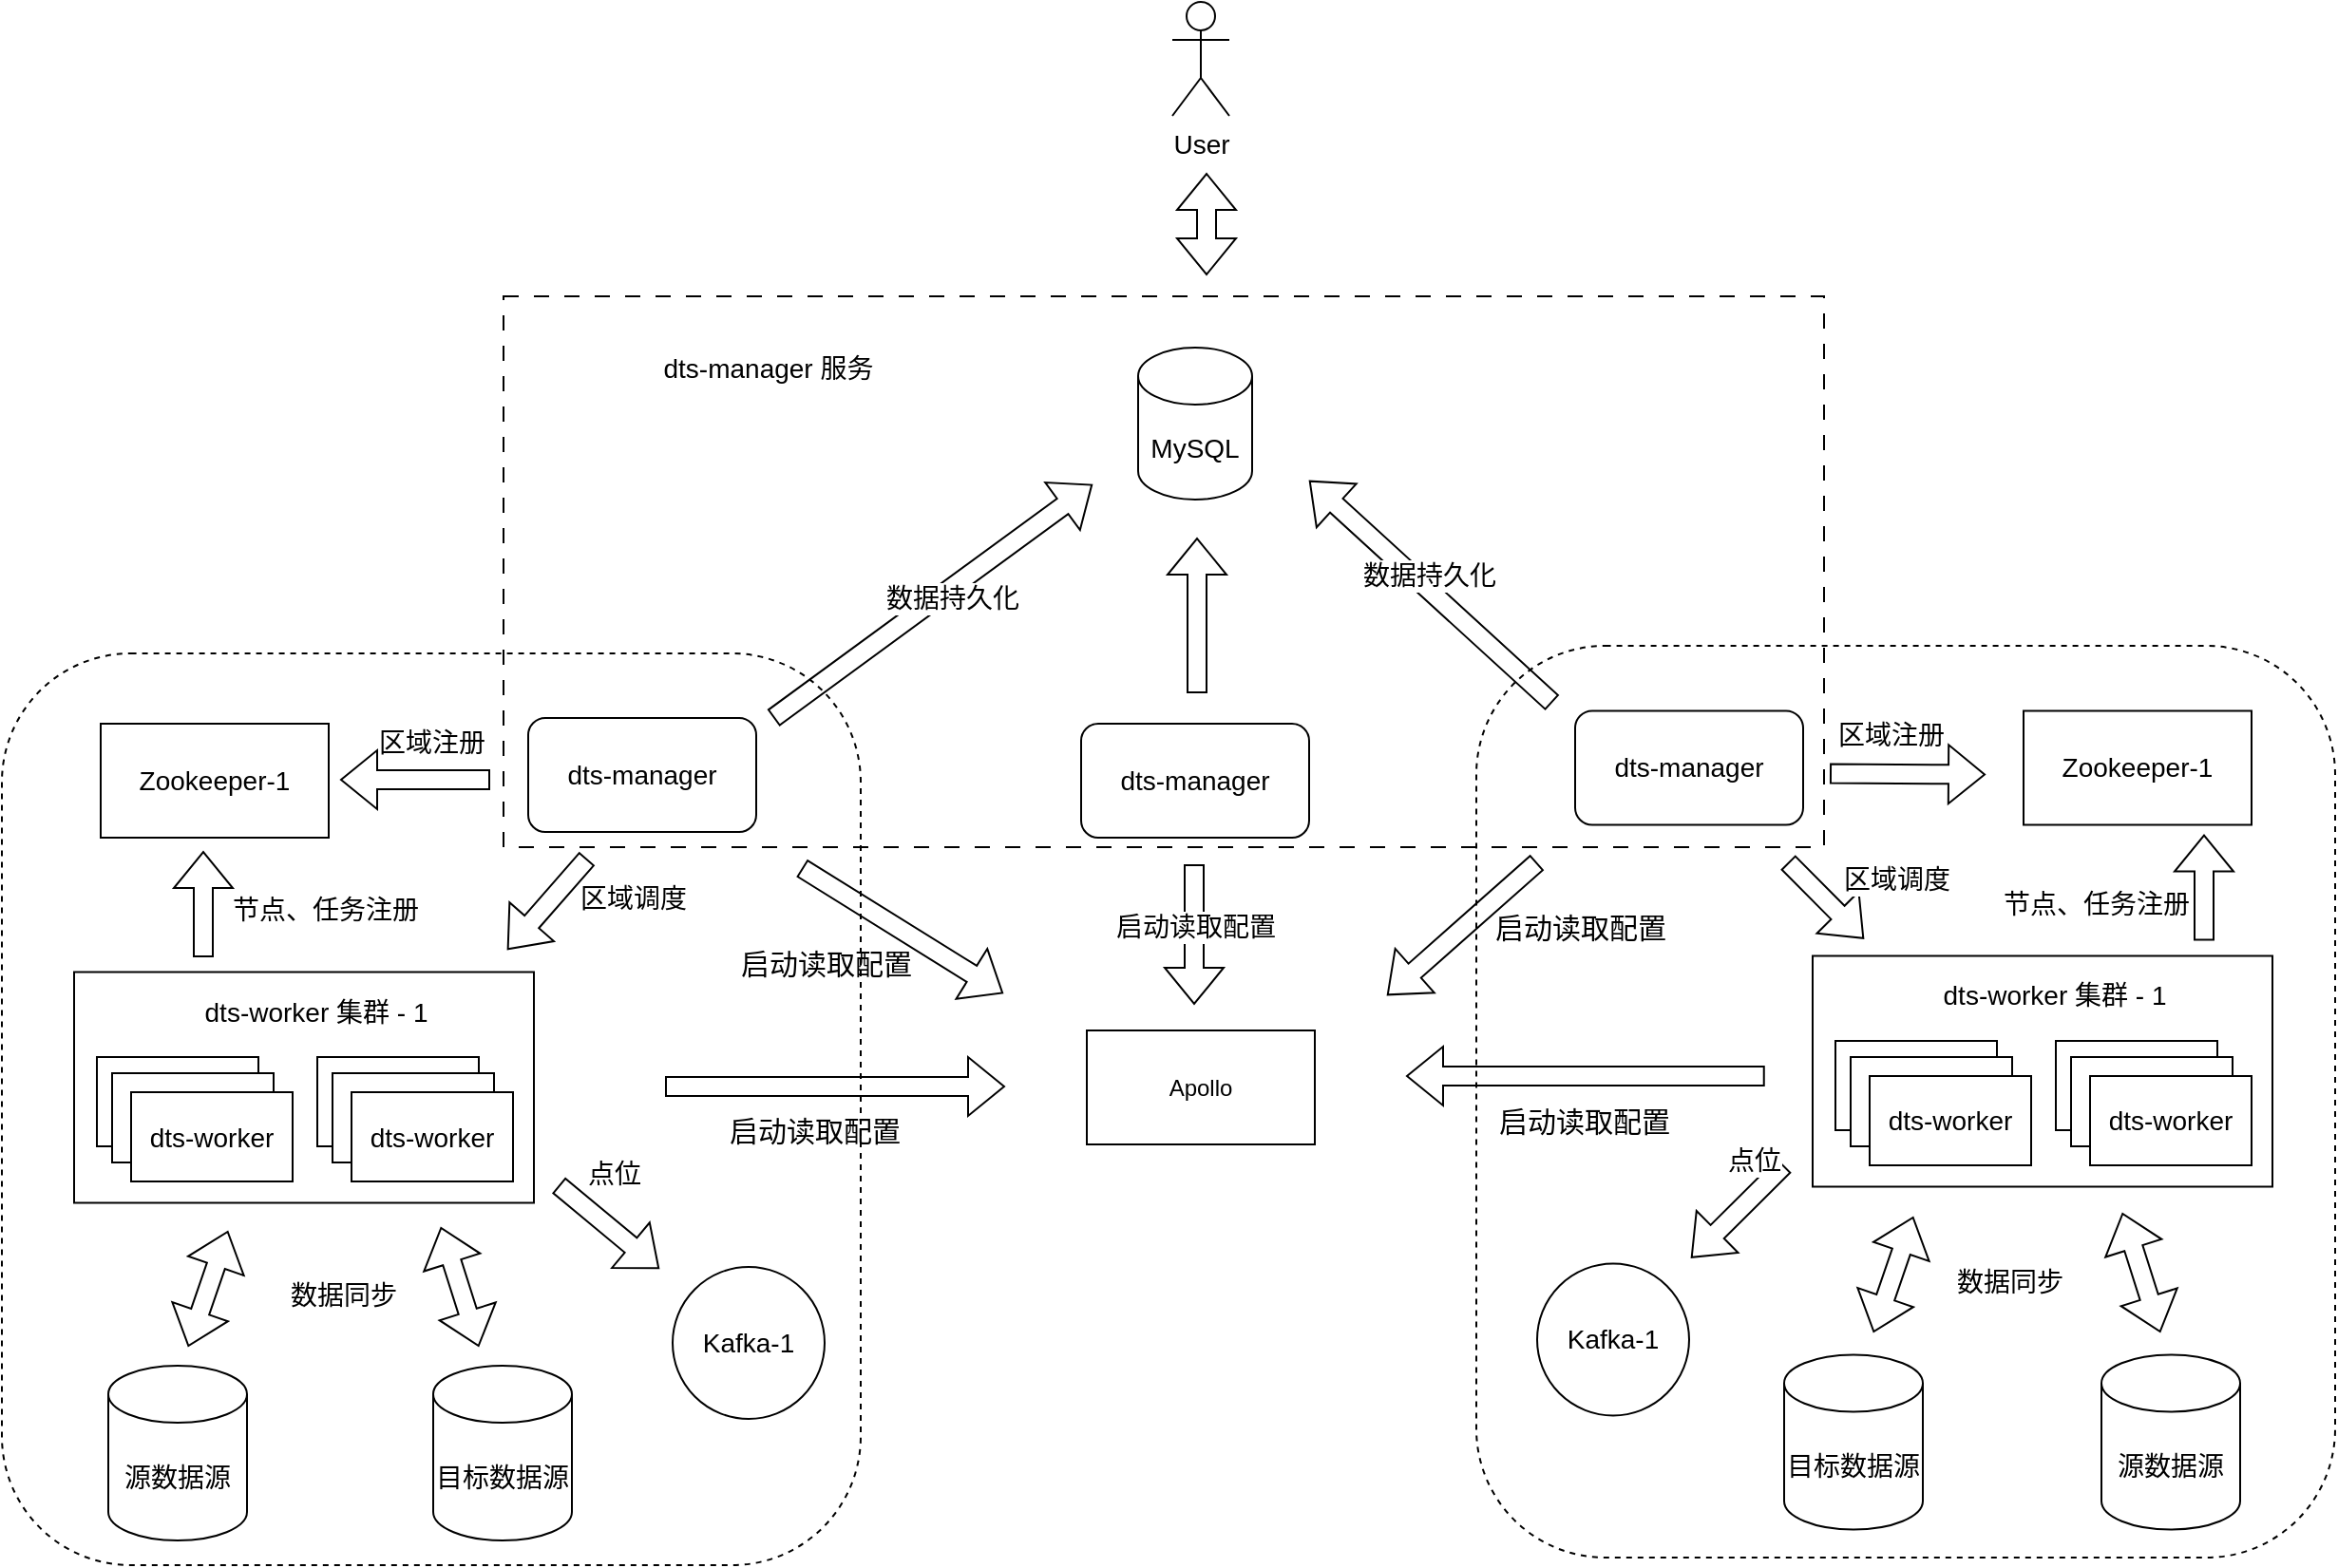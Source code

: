 <mxfile version="24.3.1" type="github">
  <diagram name="第 1 页" id="l_sa22qsGaxzCNPG77M2">
    <mxGraphModel dx="2474" dy="1521" grid="0" gridSize="10" guides="1" tooltips="1" connect="1" arrows="1" fold="1" page="0" pageScale="1" pageWidth="827" pageHeight="1169" math="0" shadow="0">
      <root>
        <mxCell id="0" />
        <mxCell id="1" parent="0" />
        <mxCell id="r4WHfZsrnxStwqEzmnqj-3" value="" style="rounded=1;whiteSpace=wrap;html=1;dashed=1;" vertex="1" parent="1">
          <mxGeometry x="-191" y="226" width="452" height="480" as="geometry" />
        </mxCell>
        <mxCell id="r4WHfZsrnxStwqEzmnqj-66" value="" style="rounded=1;whiteSpace=wrap;html=1;dashed=1;" vertex="1" parent="1">
          <mxGeometry x="585" y="222" width="452" height="480" as="geometry" />
        </mxCell>
        <mxCell id="r4WHfZsrnxStwqEzmnqj-1" value="&lt;font style=&quot;font-size: 14px;&quot;&gt;dts-manager&lt;/font&gt;" style="rounded=1;whiteSpace=wrap;html=1;" vertex="1" parent="1">
          <mxGeometry x="86" y="260" width="120" height="60" as="geometry" />
        </mxCell>
        <mxCell id="r4WHfZsrnxStwqEzmnqj-6" value="&lt;font style=&quot;font-size: 14px;&quot;&gt;dts-manager&lt;/font&gt;" style="rounded=1;whiteSpace=wrap;html=1;" vertex="1" parent="1">
          <mxGeometry x="377" y="263" width="120" height="60" as="geometry" />
        </mxCell>
        <mxCell id="r4WHfZsrnxStwqEzmnqj-7" value="Apollo" style="rounded=0;whiteSpace=wrap;html=1;" vertex="1" parent="1">
          <mxGeometry x="380" y="424.5" width="120" height="60" as="geometry" />
        </mxCell>
        <mxCell id="r4WHfZsrnxStwqEzmnqj-8" value="&lt;font style=&quot;font-size: 14px;&quot;&gt;MySQL&lt;/font&gt;" style="shape=cylinder3;whiteSpace=wrap;html=1;boundedLbl=1;backgroundOutline=1;size=15;" vertex="1" parent="1">
          <mxGeometry x="407" y="65" width="60" height="80" as="geometry" />
        </mxCell>
        <mxCell id="r4WHfZsrnxStwqEzmnqj-17" value="&lt;font style=&quot;font-size: 14px;&quot;&gt;Zookeeper-1&lt;/font&gt;" style="rounded=0;whiteSpace=wrap;html=1;" vertex="1" parent="1">
          <mxGeometry x="-139" y="263" width="120" height="60" as="geometry" />
        </mxCell>
        <mxCell id="r4WHfZsrnxStwqEzmnqj-22" value="" style="shape=flexArrow;endArrow=classic;html=1;rounded=0;" edge="1" parent="1">
          <mxGeometry width="50" height="50" relative="1" as="geometry">
            <mxPoint x="438" y="247" as="sourcePoint" />
            <mxPoint x="438" y="165" as="targetPoint" />
          </mxGeometry>
        </mxCell>
        <mxCell id="r4WHfZsrnxStwqEzmnqj-23" value="" style="shape=flexArrow;endArrow=classic;html=1;rounded=0;" edge="1" parent="1">
          <mxGeometry width="50" height="50" relative="1" as="geometry">
            <mxPoint x="215" y="260" as="sourcePoint" />
            <mxPoint x="383" y="137" as="targetPoint" />
          </mxGeometry>
        </mxCell>
        <mxCell id="r4WHfZsrnxStwqEzmnqj-24" value="&lt;font style=&quot;font-size: 14px;&quot;&gt;数据持久化&lt;/font&gt;" style="edgeLabel;html=1;align=center;verticalAlign=middle;resizable=0;points=[];" vertex="1" connectable="0" parent="r4WHfZsrnxStwqEzmnqj-23">
          <mxGeometry x="0.075" y="-5" relative="1" as="geometry">
            <mxPoint y="-1" as="offset" />
          </mxGeometry>
        </mxCell>
        <mxCell id="r4WHfZsrnxStwqEzmnqj-25" value="" style="shape=flexArrow;endArrow=classic;html=1;rounded=0;" edge="1" parent="1">
          <mxGeometry width="50" height="50" relative="1" as="geometry">
            <mxPoint x="66" y="292.5" as="sourcePoint" />
            <mxPoint x="-13" y="292.5" as="targetPoint" />
          </mxGeometry>
        </mxCell>
        <mxCell id="r4WHfZsrnxStwqEzmnqj-26" value="&lt;span style=&quot;font-size: 14px;&quot;&gt;区域注册&lt;/span&gt;" style="edgeLabel;html=1;align=center;verticalAlign=middle;resizable=0;points=[];" vertex="1" connectable="0" parent="r4WHfZsrnxStwqEzmnqj-25">
          <mxGeometry x="-0.418" relative="1" as="geometry">
            <mxPoint x="-8" y="-20" as="offset" />
          </mxGeometry>
        </mxCell>
        <mxCell id="r4WHfZsrnxStwqEzmnqj-28" value="&lt;font style=&quot;font-size: 14px;&quot;&gt;Kafka-1&lt;/font&gt;" style="ellipse;whiteSpace=wrap;html=1;aspect=fixed;" vertex="1" parent="1">
          <mxGeometry x="162" y="549" width="80" height="80" as="geometry" />
        </mxCell>
        <mxCell id="r4WHfZsrnxStwqEzmnqj-32" value="&lt;font style=&quot;font-size: 14px;&quot;&gt;源数据源&lt;/font&gt;" style="shape=cylinder3;whiteSpace=wrap;html=1;boundedLbl=1;backgroundOutline=1;size=15;" vertex="1" parent="1">
          <mxGeometry x="-135" y="601" width="73" height="92" as="geometry" />
        </mxCell>
        <mxCell id="r4WHfZsrnxStwqEzmnqj-35" value="&lt;font style=&quot;font-size: 14px;&quot;&gt;目标数据源&lt;/font&gt;" style="shape=cylinder3;whiteSpace=wrap;html=1;boundedLbl=1;backgroundOutline=1;size=15;" vertex="1" parent="1">
          <mxGeometry x="36" y="601" width="73" height="92" as="geometry" />
        </mxCell>
        <mxCell id="r4WHfZsrnxStwqEzmnqj-36" value="" style="rounded=0;whiteSpace=wrap;html=1;" vertex="1" parent="1">
          <mxGeometry x="-153" y="393.75" width="242" height="121.5" as="geometry" />
        </mxCell>
        <mxCell id="r4WHfZsrnxStwqEzmnqj-37" value="&lt;font style=&quot;font-size: 14px;&quot;&gt;dts-worker 集群 - 1&lt;/font&gt;" style="text;html=1;align=center;verticalAlign=middle;whiteSpace=wrap;rounded=0;" vertex="1" parent="1">
          <mxGeometry x="-93" y="399" width="135" height="31" as="geometry" />
        </mxCell>
        <mxCell id="r4WHfZsrnxStwqEzmnqj-39" value="&lt;font style=&quot;font-size: 14px;&quot;&gt;dts-worker&lt;/font&gt;" style="rounded=0;whiteSpace=wrap;html=1;" vertex="1" parent="1">
          <mxGeometry x="-25" y="438.5" width="85" height="47" as="geometry" />
        </mxCell>
        <mxCell id="r4WHfZsrnxStwqEzmnqj-44" value="" style="shape=flexArrow;endArrow=classic;html=1;rounded=0;" edge="1" parent="1">
          <mxGeometry width="50" height="50" relative="1" as="geometry">
            <mxPoint x="117" y="334" as="sourcePoint" />
            <mxPoint x="75" y="382" as="targetPoint" />
          </mxGeometry>
        </mxCell>
        <mxCell id="r4WHfZsrnxStwqEzmnqj-45" value="&lt;font style=&quot;font-size: 14px;&quot;&gt;区域调度&lt;/font&gt;" style="edgeLabel;html=1;align=center;verticalAlign=middle;resizable=0;points=[];" vertex="1" connectable="0" parent="r4WHfZsrnxStwqEzmnqj-44">
          <mxGeometry x="-0.021" y="1" relative="1" as="geometry">
            <mxPoint x="43" y="-3" as="offset" />
          </mxGeometry>
        </mxCell>
        <mxCell id="r4WHfZsrnxStwqEzmnqj-46" value="" style="shape=flexArrow;endArrow=classic;html=1;rounded=0;" edge="1" parent="1">
          <mxGeometry width="50" height="50" relative="1" as="geometry">
            <mxPoint x="-85" y="386" as="sourcePoint" />
            <mxPoint x="-85" y="330" as="targetPoint" />
          </mxGeometry>
        </mxCell>
        <mxCell id="r4WHfZsrnxStwqEzmnqj-47" value="&lt;font style=&quot;font-size: 14px;&quot;&gt;节点、任务注册&lt;/font&gt;" style="edgeLabel;html=1;align=center;verticalAlign=middle;resizable=0;points=[];" vertex="1" connectable="0" parent="r4WHfZsrnxStwqEzmnqj-46">
          <mxGeometry x="-0.286" y="-1" relative="1" as="geometry">
            <mxPoint x="63" y="-5" as="offset" />
          </mxGeometry>
        </mxCell>
        <mxCell id="r4WHfZsrnxStwqEzmnqj-48" value="&lt;font style=&quot;font-size: 14px;&quot;&gt;dts-worker&lt;/font&gt;" style="rounded=0;whiteSpace=wrap;html=1;" vertex="1" parent="1">
          <mxGeometry x="-17" y="447" width="85" height="47" as="geometry" />
        </mxCell>
        <mxCell id="r4WHfZsrnxStwqEzmnqj-49" value="&lt;font style=&quot;font-size: 14px;&quot;&gt;dts-worker&lt;/font&gt;" style="rounded=0;whiteSpace=wrap;html=1;" vertex="1" parent="1">
          <mxGeometry x="-7" y="457" width="85" height="47" as="geometry" />
        </mxCell>
        <mxCell id="r4WHfZsrnxStwqEzmnqj-50" value="&lt;font style=&quot;font-size: 14px;&quot;&gt;dts-worker&lt;/font&gt;" style="rounded=0;whiteSpace=wrap;html=1;" vertex="1" parent="1">
          <mxGeometry x="-141" y="438.5" width="85" height="47" as="geometry" />
        </mxCell>
        <mxCell id="r4WHfZsrnxStwqEzmnqj-51" value="&lt;font style=&quot;font-size: 14px;&quot;&gt;dts-worker&lt;/font&gt;" style="rounded=0;whiteSpace=wrap;html=1;" vertex="1" parent="1">
          <mxGeometry x="-133" y="447" width="85" height="47" as="geometry" />
        </mxCell>
        <mxCell id="r4WHfZsrnxStwqEzmnqj-52" value="&lt;font style=&quot;font-size: 14px;&quot;&gt;dts-worker&lt;/font&gt;" style="rounded=0;whiteSpace=wrap;html=1;" vertex="1" parent="1">
          <mxGeometry x="-123" y="457" width="85" height="47" as="geometry" />
        </mxCell>
        <mxCell id="r4WHfZsrnxStwqEzmnqj-53" value="" style="shape=flexArrow;endArrow=classic;html=1;rounded=0;" edge="1" parent="1">
          <mxGeometry width="50" height="50" relative="1" as="geometry">
            <mxPoint x="102" y="506" as="sourcePoint" />
            <mxPoint x="155" y="550" as="targetPoint" />
          </mxGeometry>
        </mxCell>
        <mxCell id="r4WHfZsrnxStwqEzmnqj-54" value="&lt;font style=&quot;font-size: 14px;&quot;&gt;点位&lt;/font&gt;" style="edgeLabel;html=1;align=center;verticalAlign=middle;resizable=0;points=[];" vertex="1" connectable="0" parent="r4WHfZsrnxStwqEzmnqj-53">
          <mxGeometry x="-0.123" y="1" relative="1" as="geometry">
            <mxPoint x="5" y="-25" as="offset" />
          </mxGeometry>
        </mxCell>
        <mxCell id="r4WHfZsrnxStwqEzmnqj-55" value="" style="shape=flexArrow;endArrow=classic;startArrow=classic;html=1;rounded=0;" edge="1" parent="1">
          <mxGeometry width="100" height="100" relative="1" as="geometry">
            <mxPoint x="-93" y="591" as="sourcePoint" />
            <mxPoint x="-72" y="530" as="targetPoint" />
          </mxGeometry>
        </mxCell>
        <mxCell id="r4WHfZsrnxStwqEzmnqj-57" value="&lt;font style=&quot;font-size: 14px;&quot;&gt;数据同步&lt;/font&gt;" style="text;html=1;align=center;verticalAlign=middle;whiteSpace=wrap;rounded=0;" vertex="1" parent="1">
          <mxGeometry x="-41" y="549" width="60" height="30" as="geometry" />
        </mxCell>
        <mxCell id="r4WHfZsrnxStwqEzmnqj-58" value="" style="shape=flexArrow;endArrow=classic;startArrow=classic;html=1;rounded=0;" edge="1" parent="1">
          <mxGeometry width="100" height="100" relative="1" as="geometry">
            <mxPoint x="40" y="528" as="sourcePoint" />
            <mxPoint x="60" y="591" as="targetPoint" />
          </mxGeometry>
        </mxCell>
        <mxCell id="r4WHfZsrnxStwqEzmnqj-59" value="" style="shape=flexArrow;endArrow=classic;html=1;rounded=0;" edge="1" parent="1">
          <mxGeometry width="50" height="50" relative="1" as="geometry">
            <mxPoint x="158" y="454" as="sourcePoint" />
            <mxPoint x="337" y="454" as="targetPoint" />
          </mxGeometry>
        </mxCell>
        <mxCell id="r4WHfZsrnxStwqEzmnqj-60" value="" style="shape=flexArrow;endArrow=classic;html=1;rounded=0;" edge="1" parent="1">
          <mxGeometry width="50" height="50" relative="1" as="geometry">
            <mxPoint x="230" y="339" as="sourcePoint" />
            <mxPoint x="336" y="405" as="targetPoint" />
          </mxGeometry>
        </mxCell>
        <mxCell id="r4WHfZsrnxStwqEzmnqj-61" value="&lt;font style=&quot;font-size: 15px;&quot;&gt;启动读取配置&lt;/font&gt;" style="text;html=1;align=center;verticalAlign=middle;whiteSpace=wrap;rounded=0;" vertex="1" parent="1">
          <mxGeometry x="188" y="374" width="110" height="30" as="geometry" />
        </mxCell>
        <mxCell id="r4WHfZsrnxStwqEzmnqj-62" value="&lt;font style=&quot;font-size: 15px;&quot;&gt;启动读取配置&lt;/font&gt;" style="text;html=1;align=center;verticalAlign=middle;whiteSpace=wrap;rounded=0;" vertex="1" parent="1">
          <mxGeometry x="182" y="462" width="110" height="30" as="geometry" />
        </mxCell>
        <mxCell id="r4WHfZsrnxStwqEzmnqj-64" value="" style="shape=flexArrow;endArrow=classic;html=1;rounded=0;" edge="1" parent="1">
          <mxGeometry width="50" height="50" relative="1" as="geometry">
            <mxPoint x="436.5" y="337" as="sourcePoint" />
            <mxPoint x="436.5" y="411" as="targetPoint" />
          </mxGeometry>
        </mxCell>
        <mxCell id="r4WHfZsrnxStwqEzmnqj-65" value="&lt;font style=&quot;font-size: 14px;&quot;&gt;启动读取配置&lt;/font&gt;" style="edgeLabel;html=1;align=center;verticalAlign=middle;resizable=0;points=[];" vertex="1" connectable="0" parent="r4WHfZsrnxStwqEzmnqj-64">
          <mxGeometry x="-0.108" relative="1" as="geometry">
            <mxPoint as="offset" />
          </mxGeometry>
        </mxCell>
        <mxCell id="r4WHfZsrnxStwqEzmnqj-67" value="&lt;font style=&quot;font-size: 14px;&quot;&gt;dts-manager&lt;/font&gt;" style="rounded=1;whiteSpace=wrap;html=1;" vertex="1" parent="1">
          <mxGeometry x="637" y="256.25" width="120" height="60" as="geometry" />
        </mxCell>
        <mxCell id="r4WHfZsrnxStwqEzmnqj-68" value="&lt;font style=&quot;font-size: 14px;&quot;&gt;Zookeeper-1&lt;/font&gt;" style="rounded=0;whiteSpace=wrap;html=1;" vertex="1" parent="1">
          <mxGeometry x="873" y="256.25" width="120" height="60" as="geometry" />
        </mxCell>
        <mxCell id="r4WHfZsrnxStwqEzmnqj-71" value="" style="shape=flexArrow;endArrow=classic;html=1;rounded=0;" edge="1" parent="1">
          <mxGeometry width="50" height="50" relative="1" as="geometry">
            <mxPoint x="771" y="289.25" as="sourcePoint" />
            <mxPoint x="853" y="289.75" as="targetPoint" />
          </mxGeometry>
        </mxCell>
        <mxCell id="r4WHfZsrnxStwqEzmnqj-72" value="&lt;span style=&quot;font-size: 14px;&quot;&gt;区域注册&lt;/span&gt;" style="edgeLabel;html=1;align=center;verticalAlign=middle;resizable=0;points=[];" vertex="1" connectable="0" parent="r4WHfZsrnxStwqEzmnqj-71">
          <mxGeometry x="-0.418" relative="1" as="geometry">
            <mxPoint x="8" y="-21" as="offset" />
          </mxGeometry>
        </mxCell>
        <mxCell id="r4WHfZsrnxStwqEzmnqj-73" value="&lt;font style=&quot;font-size: 14px;&quot;&gt;Kafka-1&lt;/font&gt;" style="ellipse;whiteSpace=wrap;html=1;aspect=fixed;" vertex="1" parent="1">
          <mxGeometry x="617" y="547.25" width="80" height="80" as="geometry" />
        </mxCell>
        <mxCell id="r4WHfZsrnxStwqEzmnqj-74" value="&lt;font style=&quot;font-size: 14px;&quot;&gt;源数据源&lt;/font&gt;" style="shape=cylinder3;whiteSpace=wrap;html=1;boundedLbl=1;backgroundOutline=1;size=15;" vertex="1" parent="1">
          <mxGeometry x="914" y="595.25" width="73" height="92" as="geometry" />
        </mxCell>
        <mxCell id="r4WHfZsrnxStwqEzmnqj-75" value="&lt;font style=&quot;font-size: 14px;&quot;&gt;目标数据源&lt;/font&gt;" style="shape=cylinder3;whiteSpace=wrap;html=1;boundedLbl=1;backgroundOutline=1;size=15;" vertex="1" parent="1">
          <mxGeometry x="747" y="595.25" width="73" height="92" as="geometry" />
        </mxCell>
        <mxCell id="r4WHfZsrnxStwqEzmnqj-76" value="" style="rounded=0;whiteSpace=wrap;html=1;" vertex="1" parent="1">
          <mxGeometry x="762" y="385.25" width="242" height="121.5" as="geometry" />
        </mxCell>
        <mxCell id="r4WHfZsrnxStwqEzmnqj-77" value="&lt;font style=&quot;font-size: 14px;&quot;&gt;dts-worker 集群 - 1&lt;/font&gt;" style="text;html=1;align=center;verticalAlign=middle;whiteSpace=wrap;rounded=0;" vertex="1" parent="1">
          <mxGeometry x="822" y="390.5" width="135" height="31" as="geometry" />
        </mxCell>
        <mxCell id="r4WHfZsrnxStwqEzmnqj-78" value="&lt;font style=&quot;font-size: 14px;&quot;&gt;dts-worker&lt;/font&gt;" style="rounded=0;whiteSpace=wrap;html=1;" vertex="1" parent="1">
          <mxGeometry x="890" y="430" width="85" height="47" as="geometry" />
        </mxCell>
        <mxCell id="r4WHfZsrnxStwqEzmnqj-79" value="" style="shape=flexArrow;endArrow=classic;html=1;rounded=0;" edge="1" parent="1">
          <mxGeometry width="50" height="50" relative="1" as="geometry">
            <mxPoint x="749" y="336" as="sourcePoint" />
            <mxPoint x="789" y="376.25" as="targetPoint" />
          </mxGeometry>
        </mxCell>
        <mxCell id="r4WHfZsrnxStwqEzmnqj-80" value="&lt;font style=&quot;font-size: 14px;&quot;&gt;区域调度&lt;/font&gt;" style="edgeLabel;html=1;align=center;verticalAlign=middle;resizable=0;points=[];" vertex="1" connectable="0" parent="r4WHfZsrnxStwqEzmnqj-79">
          <mxGeometry x="-0.021" y="1" relative="1" as="geometry">
            <mxPoint x="36" y="-10" as="offset" />
          </mxGeometry>
        </mxCell>
        <mxCell id="r4WHfZsrnxStwqEzmnqj-81" value="" style="shape=flexArrow;endArrow=classic;html=1;rounded=0;" edge="1" parent="1">
          <mxGeometry width="50" height="50" relative="1" as="geometry">
            <mxPoint x="968" y="377.25" as="sourcePoint" />
            <mxPoint x="968" y="321.25" as="targetPoint" />
          </mxGeometry>
        </mxCell>
        <mxCell id="r4WHfZsrnxStwqEzmnqj-82" value="&lt;font style=&quot;font-size: 14px;&quot;&gt;节点、任务注册&lt;/font&gt;" style="edgeLabel;html=1;align=center;verticalAlign=middle;resizable=0;points=[];" vertex="1" connectable="0" parent="r4WHfZsrnxStwqEzmnqj-81">
          <mxGeometry x="-0.286" y="-1" relative="1" as="geometry">
            <mxPoint x="-58" as="offset" />
          </mxGeometry>
        </mxCell>
        <mxCell id="r4WHfZsrnxStwqEzmnqj-83" value="&lt;font style=&quot;font-size: 14px;&quot;&gt;dts-worker&lt;/font&gt;" style="rounded=0;whiteSpace=wrap;html=1;" vertex="1" parent="1">
          <mxGeometry x="898" y="438.5" width="85" height="47" as="geometry" />
        </mxCell>
        <mxCell id="r4WHfZsrnxStwqEzmnqj-84" value="&lt;font style=&quot;font-size: 14px;&quot;&gt;dts-worker&lt;/font&gt;" style="rounded=0;whiteSpace=wrap;html=1;" vertex="1" parent="1">
          <mxGeometry x="908" y="448.5" width="85" height="47" as="geometry" />
        </mxCell>
        <mxCell id="r4WHfZsrnxStwqEzmnqj-85" value="&lt;font style=&quot;font-size: 14px;&quot;&gt;dts-worker&lt;/font&gt;" style="rounded=0;whiteSpace=wrap;html=1;" vertex="1" parent="1">
          <mxGeometry x="774" y="430" width="85" height="47" as="geometry" />
        </mxCell>
        <mxCell id="r4WHfZsrnxStwqEzmnqj-86" value="&lt;font style=&quot;font-size: 14px;&quot;&gt;dts-worker&lt;/font&gt;" style="rounded=0;whiteSpace=wrap;html=1;" vertex="1" parent="1">
          <mxGeometry x="782" y="438.5" width="85" height="47" as="geometry" />
        </mxCell>
        <mxCell id="r4WHfZsrnxStwqEzmnqj-87" value="&lt;font style=&quot;font-size: 14px;&quot;&gt;dts-worker&lt;/font&gt;" style="rounded=0;whiteSpace=wrap;html=1;" vertex="1" parent="1">
          <mxGeometry x="792" y="448.5" width="85" height="47" as="geometry" />
        </mxCell>
        <mxCell id="r4WHfZsrnxStwqEzmnqj-88" value="" style="shape=flexArrow;endArrow=classic;html=1;rounded=0;" edge="1" parent="1">
          <mxGeometry width="50" height="50" relative="1" as="geometry">
            <mxPoint x="747" y="495.5" as="sourcePoint" />
            <mxPoint x="698" y="544.25" as="targetPoint" />
          </mxGeometry>
        </mxCell>
        <mxCell id="r4WHfZsrnxStwqEzmnqj-89" value="&lt;font style=&quot;font-size: 14px;&quot;&gt;点位&lt;/font&gt;" style="edgeLabel;html=1;align=center;verticalAlign=middle;resizable=0;points=[];" vertex="1" connectable="0" parent="r4WHfZsrnxStwqEzmnqj-88">
          <mxGeometry x="-0.123" y="1" relative="1" as="geometry">
            <mxPoint x="5" y="-25" as="offset" />
          </mxGeometry>
        </mxCell>
        <mxCell id="r4WHfZsrnxStwqEzmnqj-90" value="" style="shape=flexArrow;endArrow=classic;startArrow=classic;html=1;rounded=0;" edge="1" parent="1">
          <mxGeometry width="100" height="100" relative="1" as="geometry">
            <mxPoint x="794" y="583.5" as="sourcePoint" />
            <mxPoint x="815" y="522.5" as="targetPoint" />
          </mxGeometry>
        </mxCell>
        <mxCell id="r4WHfZsrnxStwqEzmnqj-91" value="&lt;font style=&quot;font-size: 14px;&quot;&gt;数据同步&lt;/font&gt;" style="text;html=1;align=center;verticalAlign=middle;whiteSpace=wrap;rounded=0;" vertex="1" parent="1">
          <mxGeometry x="836" y="542.25" width="60" height="30" as="geometry" />
        </mxCell>
        <mxCell id="r4WHfZsrnxStwqEzmnqj-92" value="" style="shape=flexArrow;endArrow=classic;startArrow=classic;html=1;rounded=0;" edge="1" parent="1">
          <mxGeometry width="100" height="100" relative="1" as="geometry">
            <mxPoint x="925" y="520.5" as="sourcePoint" />
            <mxPoint x="945" y="583.5" as="targetPoint" />
          </mxGeometry>
        </mxCell>
        <mxCell id="r4WHfZsrnxStwqEzmnqj-95" value="&lt;font style=&quot;font-size: 15px;&quot;&gt;启动读取配置&lt;/font&gt;" style="text;html=1;align=center;verticalAlign=middle;whiteSpace=wrap;rounded=0;" vertex="1" parent="1">
          <mxGeometry x="585" y="355.25" width="110" height="30" as="geometry" />
        </mxCell>
        <mxCell id="r4WHfZsrnxStwqEzmnqj-96" value="&lt;font style=&quot;font-size: 15px;&quot;&gt;启动读取配置&lt;/font&gt;" style="text;html=1;align=center;verticalAlign=middle;whiteSpace=wrap;rounded=0;" vertex="1" parent="1">
          <mxGeometry x="587" y="457" width="110" height="30" as="geometry" />
        </mxCell>
        <mxCell id="r4WHfZsrnxStwqEzmnqj-97" value="" style="shape=flexArrow;endArrow=classic;html=1;rounded=0;" edge="1" parent="1">
          <mxGeometry width="50" height="50" relative="1" as="geometry">
            <mxPoint x="625" y="252" as="sourcePoint" />
            <mxPoint x="497" y="135" as="targetPoint" />
          </mxGeometry>
        </mxCell>
        <mxCell id="r4WHfZsrnxStwqEzmnqj-98" value="&lt;font style=&quot;font-size: 14px;&quot;&gt;数据持久化&lt;/font&gt;" style="edgeLabel;html=1;align=center;verticalAlign=middle;resizable=0;points=[];" vertex="1" connectable="0" parent="r4WHfZsrnxStwqEzmnqj-97">
          <mxGeometry x="0.075" y="-5" relative="1" as="geometry">
            <mxPoint y="-1" as="offset" />
          </mxGeometry>
        </mxCell>
        <mxCell id="r4WHfZsrnxStwqEzmnqj-99" value="" style="shape=flexArrow;endArrow=classic;html=1;rounded=0;" edge="1" parent="1">
          <mxGeometry width="50" height="50" relative="1" as="geometry">
            <mxPoint x="617" y="336" as="sourcePoint" />
            <mxPoint x="538" y="406" as="targetPoint" />
          </mxGeometry>
        </mxCell>
        <mxCell id="r4WHfZsrnxStwqEzmnqj-100" value="" style="shape=flexArrow;endArrow=classic;html=1;rounded=0;exitX=0.336;exitY=0.472;exitDx=0;exitDy=0;exitPerimeter=0;" edge="1" parent="1" source="r4WHfZsrnxStwqEzmnqj-66">
          <mxGeometry width="50" height="50" relative="1" as="geometry">
            <mxPoint x="695" y="448.5" as="sourcePoint" />
            <mxPoint x="548" y="448.5" as="targetPoint" />
          </mxGeometry>
        </mxCell>
        <mxCell id="r4WHfZsrnxStwqEzmnqj-102" value="" style="rounded=0;whiteSpace=wrap;html=1;glass=0;fillColor=none;dashed=1;dashPattern=8 8;" vertex="1" parent="1">
          <mxGeometry x="73" y="38" width="695" height="290" as="geometry" />
        </mxCell>
        <mxCell id="r4WHfZsrnxStwqEzmnqj-103" value="&lt;font style=&quot;font-size: 14px;&quot;&gt;dts-manager 服务&lt;/font&gt;" style="text;html=1;align=center;verticalAlign=middle;whiteSpace=wrap;rounded=0;" vertex="1" parent="1">
          <mxGeometry x="140" y="61" width="145" height="30" as="geometry" />
        </mxCell>
        <mxCell id="r4WHfZsrnxStwqEzmnqj-104" value="&lt;font style=&quot;font-size: 14px;&quot;&gt;User&lt;/font&gt;" style="shape=umlActor;verticalLabelPosition=bottom;verticalAlign=top;html=1;outlineConnect=0;" vertex="1" parent="1">
          <mxGeometry x="425" y="-117" width="30" height="60" as="geometry" />
        </mxCell>
        <mxCell id="r4WHfZsrnxStwqEzmnqj-105" value="" style="shape=flexArrow;endArrow=classic;startArrow=classic;html=1;rounded=0;" edge="1" parent="1">
          <mxGeometry width="100" height="100" relative="1" as="geometry">
            <mxPoint x="443" y="27" as="sourcePoint" />
            <mxPoint x="443" y="-27" as="targetPoint" />
          </mxGeometry>
        </mxCell>
      </root>
    </mxGraphModel>
  </diagram>
</mxfile>
